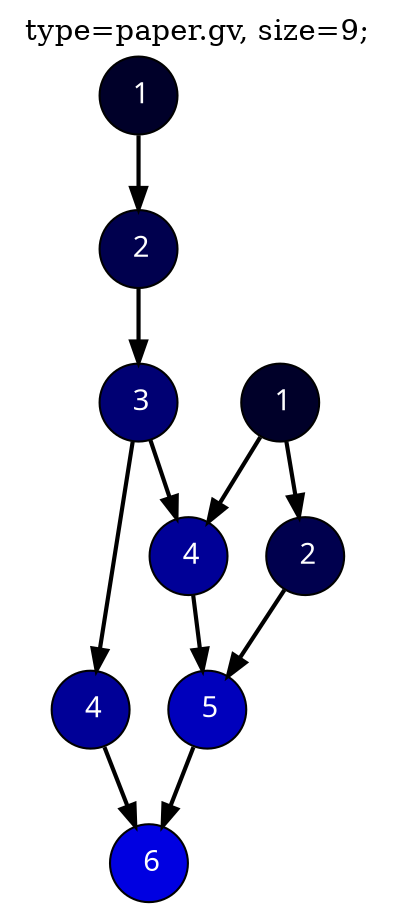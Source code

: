 # Visualization of Graph /home/annoraaq/Dokumente/toposort2/toposort/src/graph_output/paper.gv, size=9

digraph g {

	#TITLE
	labelloc="t";
	label="type=paper.gv, size=9;"

	# NODES
	N00 [ label=" 1"color="#000000", fillcolor="#000029", fontcolor=white, fontname="Courier:italic", shape="circle", style="filled,solid" ];
	N01 [ label=" 2"color="#000000", fillcolor="#00004e", fontcolor=white, fontname="Courier:italic", shape="circle", style="filled,solid" ];
	N02 [ label=" 2"color="#000000", fillcolor="#00004e", fontcolor=white, fontname="Courier:italic", shape="circle", style="filled,solid" ];
	N03 [ label=" 4"color="#000000", fillcolor="#000097", fontcolor=white, fontname="Courier:italic", shape="circle", style="filled,solid" ];
	N04 [ label=" 4"color="#000000", fillcolor="#000097", fontcolor=white, fontname="Courier:italic", shape="circle", style="filled,solid" ];
	N05 [ label=" 6"color="#000000", fillcolor="#0000e1", fontcolor=white, fontname="Courier:italic", shape="circle", style="filled,solid" ];
	N06 [ label=" 3"color="#000000", fillcolor="#000073", fontcolor=white, fontname="Courier:italic", shape="circle", style="filled,solid" ];
	N07 [ label=" 5"color="#000000", fillcolor="#0000bc", fontcolor=white, fontname="Courier:italic", shape="circle", style="filled,solid" ];
	N08 [ label=" 1"color="#000000", fillcolor="#000029", fontcolor=white, fontname="Courier:italic", shape="circle", style="filled,solid" ];

	# EDGES
	N00 -> N02 [ penwidth=2, style="solid", color="#000000" ];
	N01 -> N07 [ penwidth=2, style="solid", color="#000000" ];
	N02 -> N06 [ penwidth=2, style="solid", color="#000000" ];
	N03 -> N05 [ penwidth=2, style="solid", color="#000000" ];
	N04 -> N07 [ penwidth=2, style="solid", color="#000000" ];
	N06 -> N03 [ penwidth=2, style="solid", color="#000000" ];
	N06 -> N04 [ penwidth=2, style="solid", color="#000000" ];
	N07 -> N05 [ penwidth=2, style="solid", color="#000000" ];
	N08 -> N01 [ penwidth=2, style="solid", color="#000000" ];
	N08 -> N04 [ penwidth=2, style="solid", color="#000000" ];
}